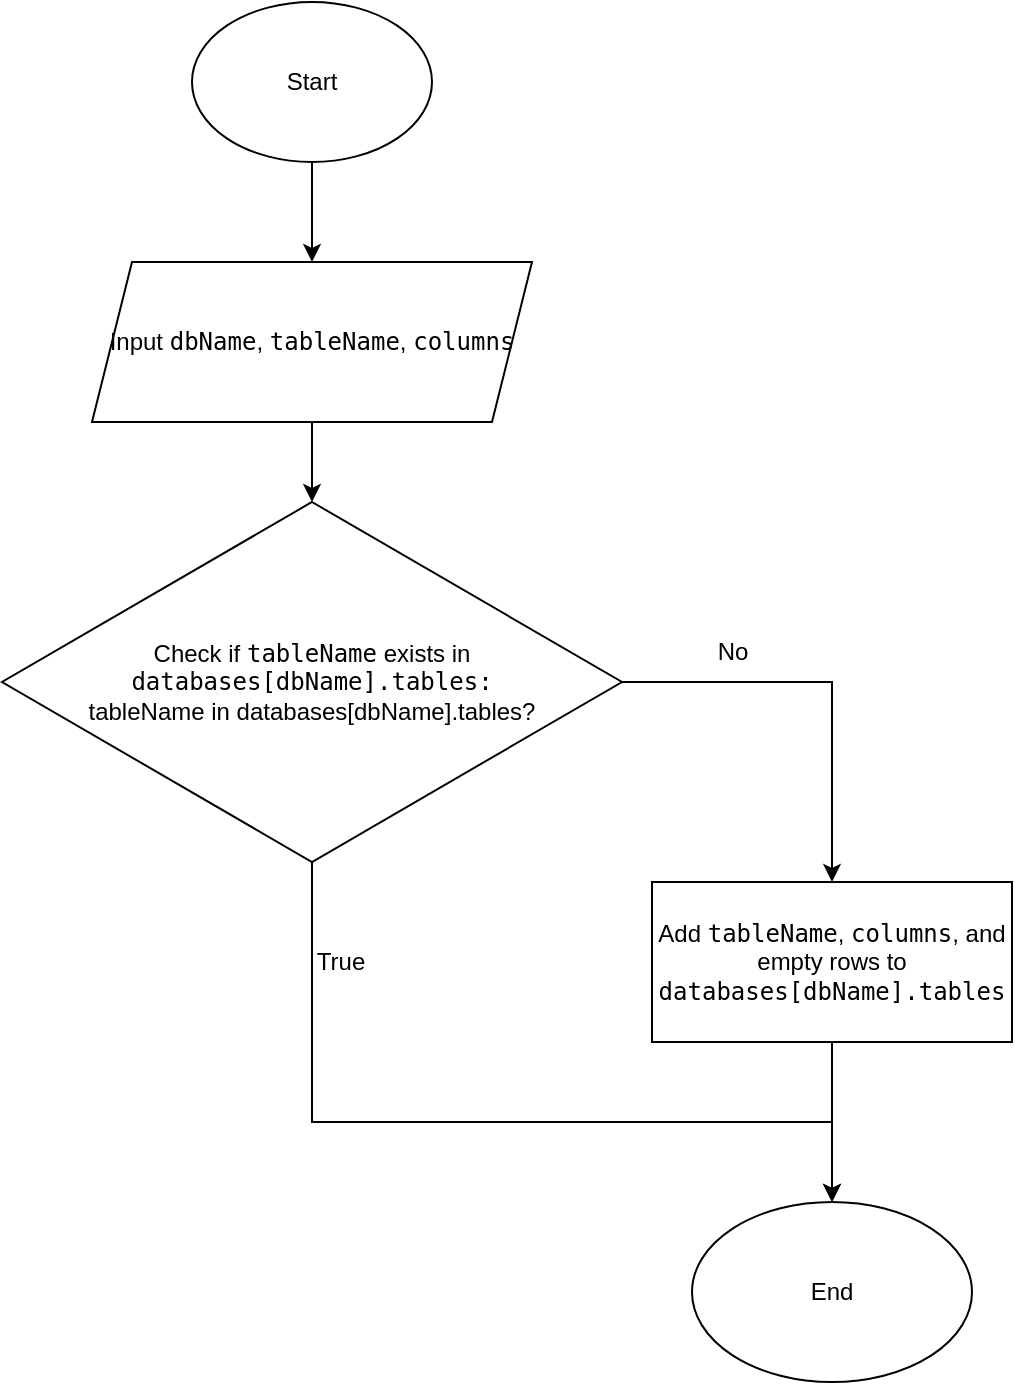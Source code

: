 <mxfile version="26.0.8">
  <diagram name="Page-1" id="0AoyQlV4iA5ATK3kRXEF">
    <mxGraphModel grid="1" page="1" gridSize="10" guides="1" tooltips="1" connect="1" arrows="1" fold="1" pageScale="1" pageWidth="827" pageHeight="1169" math="0" shadow="0">
      <root>
        <mxCell id="0" />
        <mxCell id="1" parent="0" />
        <mxCell id="2eRtb8IlOinP_wgzyfBv-2" style="edgeStyle=orthogonalEdgeStyle;rounded=0;orthogonalLoop=1;jettySize=auto;html=1;entryX=0.5;entryY=0;entryDx=0;entryDy=0;" edge="1" parent="1" source="py5k1xfX-xW01cu8yADL-2" target="2eRtb8IlOinP_wgzyfBv-1">
          <mxGeometry relative="1" as="geometry" />
        </mxCell>
        <mxCell id="py5k1xfX-xW01cu8yADL-2" value="Start" style="ellipse;whiteSpace=wrap;html=1;" vertex="1" parent="1">
          <mxGeometry x="315" y="-90" width="120" height="80" as="geometry" />
        </mxCell>
        <mxCell id="py5k1xfX-xW01cu8yADL-3" style="edgeStyle=orthogonalEdgeStyle;rounded=0;orthogonalLoop=1;jettySize=auto;html=1;entryX=0.5;entryY=0;entryDx=0;entryDy=0;" edge="1" parent="1" source="py5k1xfX-xW01cu8yADL-5" target="py5k1xfX-xW01cu8yADL-7">
          <mxGeometry relative="1" as="geometry" />
        </mxCell>
        <mxCell id="py5k1xfX-xW01cu8yADL-4" style="edgeStyle=orthogonalEdgeStyle;rounded=0;orthogonalLoop=1;jettySize=auto;html=1;exitX=0.5;exitY=1;exitDx=0;exitDy=0;entryX=0.5;entryY=0;entryDx=0;entryDy=0;" edge="1" parent="1" source="py5k1xfX-xW01cu8yADL-5" target="py5k1xfX-xW01cu8yADL-11">
          <mxGeometry relative="1" as="geometry">
            <mxPoint x="375" y="400" as="targetPoint" />
            <Array as="points">
              <mxPoint x="375" y="470" />
              <mxPoint x="635" y="470" />
            </Array>
          </mxGeometry>
        </mxCell>
        <mxCell id="py5k1xfX-xW01cu8yADL-5" value="Check if &lt;code&gt;tableName&lt;/code&gt; exists in &lt;code&gt;databases[dbName].tables:&lt;/code&gt;&lt;div&gt;tableName in databases[dbName].tables?&lt;/div&gt;" style="rhombus;whiteSpace=wrap;html=1;" vertex="1" parent="1">
          <mxGeometry x="220" y="160" width="310" height="180" as="geometry" />
        </mxCell>
        <mxCell id="py5k1xfX-xW01cu8yADL-6" style="edgeStyle=orthogonalEdgeStyle;rounded=0;orthogonalLoop=1;jettySize=auto;html=1;" edge="1" parent="1" source="py5k1xfX-xW01cu8yADL-7" target="py5k1xfX-xW01cu8yADL-11">
          <mxGeometry relative="1" as="geometry" />
        </mxCell>
        <mxCell id="py5k1xfX-xW01cu8yADL-7" value="Add &lt;code&gt;tableName&lt;/code&gt;, &lt;code&gt;columns&lt;/code&gt;, and empty rows to &lt;code&gt;databases[dbName].tables&lt;/code&gt;" style="rounded=0;whiteSpace=wrap;html=1;" vertex="1" parent="1">
          <mxGeometry x="545" y="350" width="180" height="80" as="geometry" />
        </mxCell>
        <mxCell id="py5k1xfX-xW01cu8yADL-8" value="No" style="text;html=1;align=center;verticalAlign=middle;resizable=0;points=[];autosize=1;strokeColor=none;fillColor=none;" vertex="1" parent="1">
          <mxGeometry x="565" y="220" width="40" height="30" as="geometry" />
        </mxCell>
        <mxCell id="py5k1xfX-xW01cu8yADL-11" value="End" style="ellipse;whiteSpace=wrap;html=1;" vertex="1" parent="1">
          <mxGeometry x="565" y="510" width="140" height="90" as="geometry" />
        </mxCell>
        <mxCell id="2eRtb8IlOinP_wgzyfBv-3" style="edgeStyle=orthogonalEdgeStyle;rounded=0;orthogonalLoop=1;jettySize=auto;html=1;entryX=0.5;entryY=0;entryDx=0;entryDy=0;" edge="1" parent="1" source="2eRtb8IlOinP_wgzyfBv-1" target="py5k1xfX-xW01cu8yADL-5">
          <mxGeometry relative="1" as="geometry" />
        </mxCell>
        <mxCell id="2eRtb8IlOinP_wgzyfBv-1" value="Input &lt;code&gt;dbName&lt;/code&gt;, &lt;code&gt;tableName&lt;/code&gt;, &lt;code&gt;columns&lt;/code&gt;" style="shape=parallelogram;perimeter=parallelogramPerimeter;whiteSpace=wrap;html=1;fixedSize=1;" vertex="1" parent="1">
          <mxGeometry x="265" y="40" width="220" height="80" as="geometry" />
        </mxCell>
        <mxCell id="2eRtb8IlOinP_wgzyfBv-4" value="True" style="text;html=1;align=center;verticalAlign=middle;resizable=0;points=[];autosize=1;strokeColor=none;fillColor=none;" vertex="1" parent="1">
          <mxGeometry x="364" y="375" width="50" height="30" as="geometry" />
        </mxCell>
      </root>
    </mxGraphModel>
  </diagram>
</mxfile>
